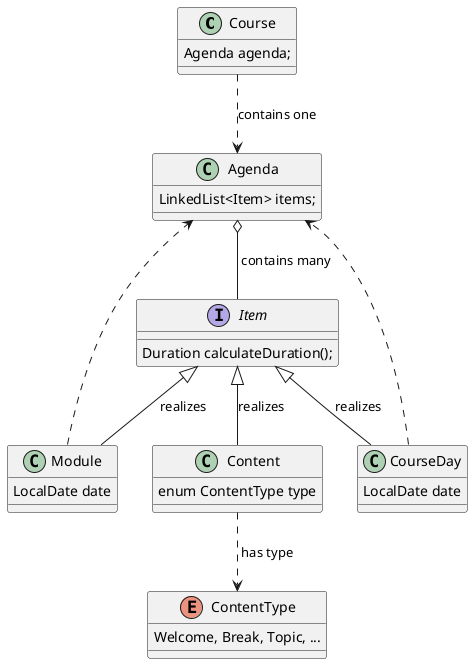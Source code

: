 @startuml
'https://plantuml.com/class-diagram

skinparam groupInheritance 1

scale 1.0

class Course {
  Agenda agenda;
}
class Agenda {
  LinkedList<Item> items;
}
interface Item {
  Duration calculateDuration();
}
class CourseDay {
  LocalDate date
}
class Module {
  LocalDate date
}
class Content {
  enum ContentType type
}
enum ContentType {
  Welcome, Break, Topic, ...
}

Course      ..>     Agenda       : "contains one"
CourseDay   ..>     Agenda
Module      ..>     Agenda
Agenda      o--     Item         : " contains many"
Item        <|--    CourseDay    : "realizes"
Item        <|--    Module       : "realizes"
Item        <|--    Content      : "realizes"
Content     ..>     ContentType  : " has type"

@enduml
